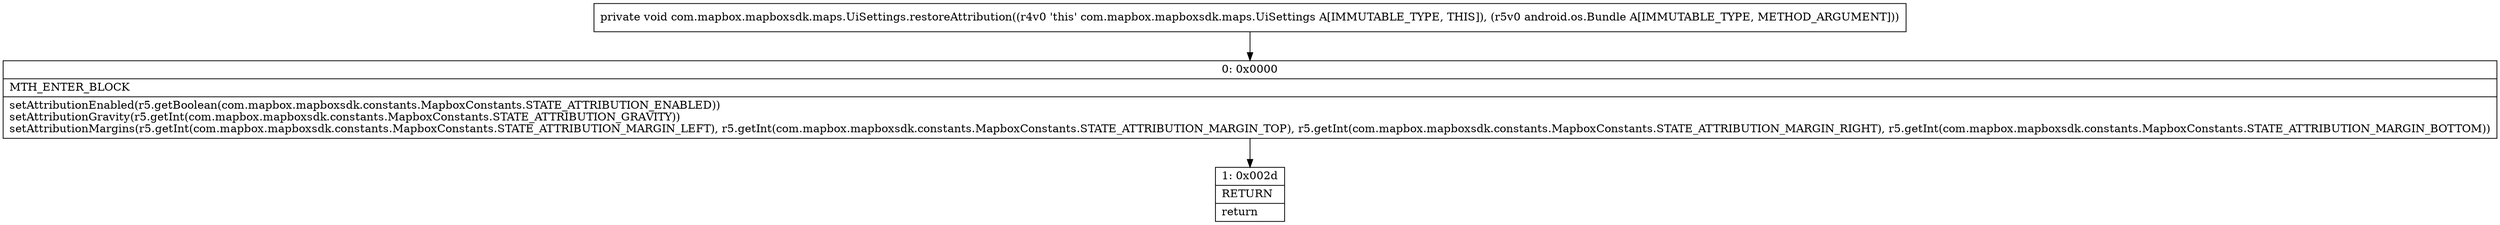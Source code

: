 digraph "CFG forcom.mapbox.mapboxsdk.maps.UiSettings.restoreAttribution(Landroid\/os\/Bundle;)V" {
Node_0 [shape=record,label="{0\:\ 0x0000|MTH_ENTER_BLOCK\l|setAttributionEnabled(r5.getBoolean(com.mapbox.mapboxsdk.constants.MapboxConstants.STATE_ATTRIBUTION_ENABLED))\lsetAttributionGravity(r5.getInt(com.mapbox.mapboxsdk.constants.MapboxConstants.STATE_ATTRIBUTION_GRAVITY))\lsetAttributionMargins(r5.getInt(com.mapbox.mapboxsdk.constants.MapboxConstants.STATE_ATTRIBUTION_MARGIN_LEFT), r5.getInt(com.mapbox.mapboxsdk.constants.MapboxConstants.STATE_ATTRIBUTION_MARGIN_TOP), r5.getInt(com.mapbox.mapboxsdk.constants.MapboxConstants.STATE_ATTRIBUTION_MARGIN_RIGHT), r5.getInt(com.mapbox.mapboxsdk.constants.MapboxConstants.STATE_ATTRIBUTION_MARGIN_BOTTOM))\l}"];
Node_1 [shape=record,label="{1\:\ 0x002d|RETURN\l|return\l}"];
MethodNode[shape=record,label="{private void com.mapbox.mapboxsdk.maps.UiSettings.restoreAttribution((r4v0 'this' com.mapbox.mapboxsdk.maps.UiSettings A[IMMUTABLE_TYPE, THIS]), (r5v0 android.os.Bundle A[IMMUTABLE_TYPE, METHOD_ARGUMENT])) }"];
MethodNode -> Node_0;
Node_0 -> Node_1;
}

